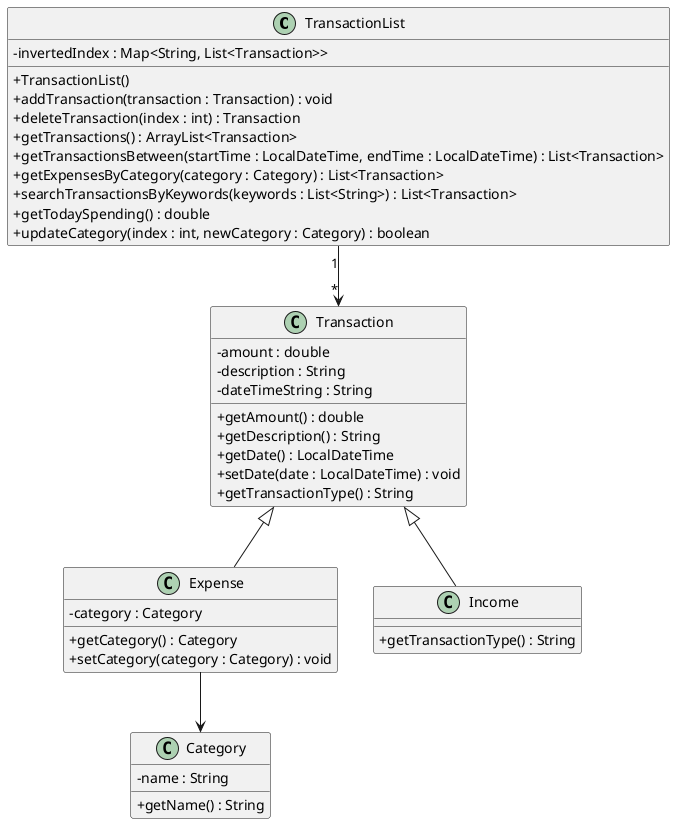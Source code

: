 @startuml
skinparam classAttributeIconSize 0
class TransactionList {
    - invertedIndex : Map<String, List<Transaction>>

    + TransactionList()
    + addTransaction(transaction : Transaction) : void
    + deleteTransaction(index : int) : Transaction
    + getTransactions() : ArrayList<Transaction>
    + getTransactionsBetween(startTime : LocalDateTime, endTime : LocalDateTime) : List<Transaction>
    + getExpensesByCategory(category : Category) : List<Transaction>
    + searchTransactionsByKeywords(keywords : List<String>) : List<Transaction>
    + getTodaySpending() : double
    + updateCategory(index : int, newCategory : Category) : boolean
}

class Transaction {
    -  amount : double
    - description : String
    - dateTimeString : String

    + getAmount() : double
    + getDescription() : String
    + getDate() : LocalDateTime
    + setDate(date : LocalDateTime) : void
    + getTransactionType() : String
}

class Expense extends Transaction {
    - category : Category

    + getCategory() : Category
    + setCategory(category : Category) : void
}

class Income extends Transaction {
    + getTransactionType() : String
}

class Category {
    - name : String

    + getName() : String
}

TransactionList "1" --> "*" Transaction


Expense --> Category

@enduml
